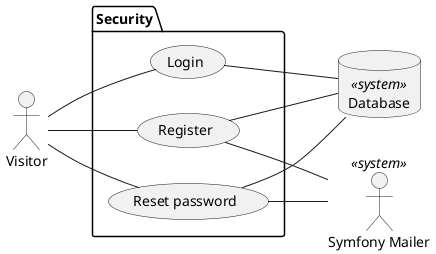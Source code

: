 @startuml
left to right direction

' Actors
actor Visitor

' <<system>>
actor "Symfony Mailer" as SymfonyMailer <<system>>
Database Database <<system>>

' Package definition
package "Security" {
    usecase "Login"
    usecase "Register"
    usecase "Reset password" as ResetPassword
}

' Relations
Visitor -- Register
Visitor -- Login
Visitor -- ResetPassword

Register -- SymfonyMailer
ResetPassword -- SymfonyMailer

Login -- Database
Register -- Database
ResetPassword -- Database

@enduml
